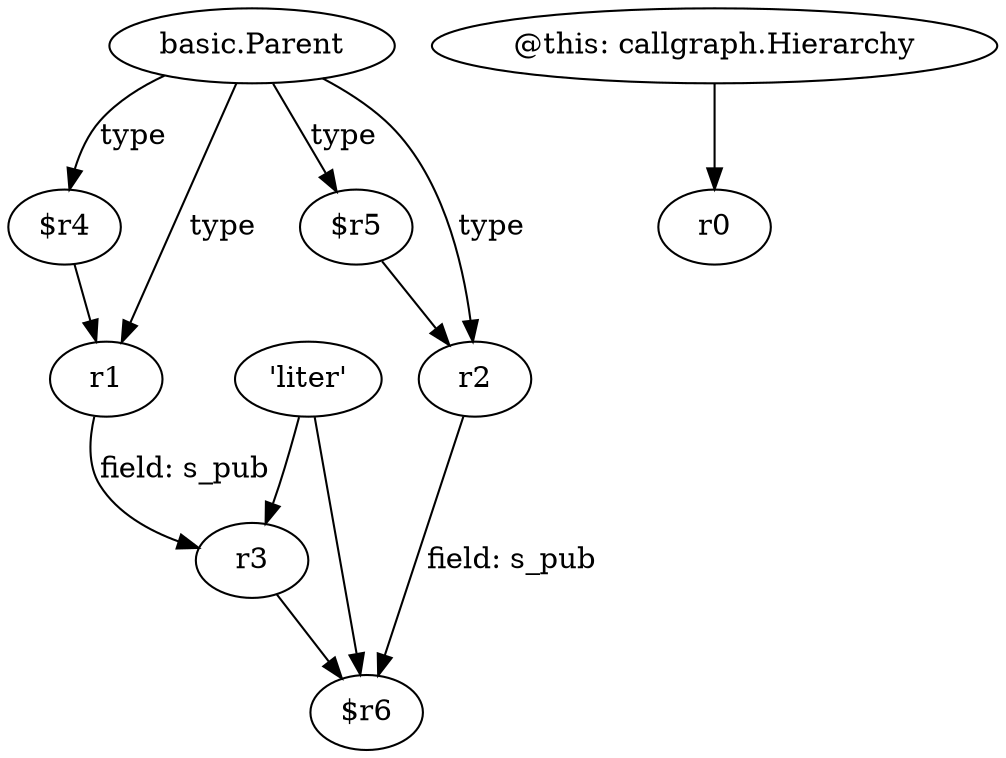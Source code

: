 digraph g {
0[label="basic.Parent"]
1[label="$r5"]
0->1[label="type"]
2[label="r3"]
3[label="$r6"]
2->3[label=""]
4[label="r1"]
4->2[label="field: s_pub"]
5[label="'liter'"]
5->3[label=""]
6[label="$r4"]
6->4[label=""]
7[label="r2"]
7->3[label="field: s_pub"]
8[label="@this: callgraph.Hierarchy"]
9[label="r0"]
8->9[label=""]
0->6[label="type"]
0->4[label="type"]
5->2[label=""]
1->7[label=""]
0->7[label="type"]
}